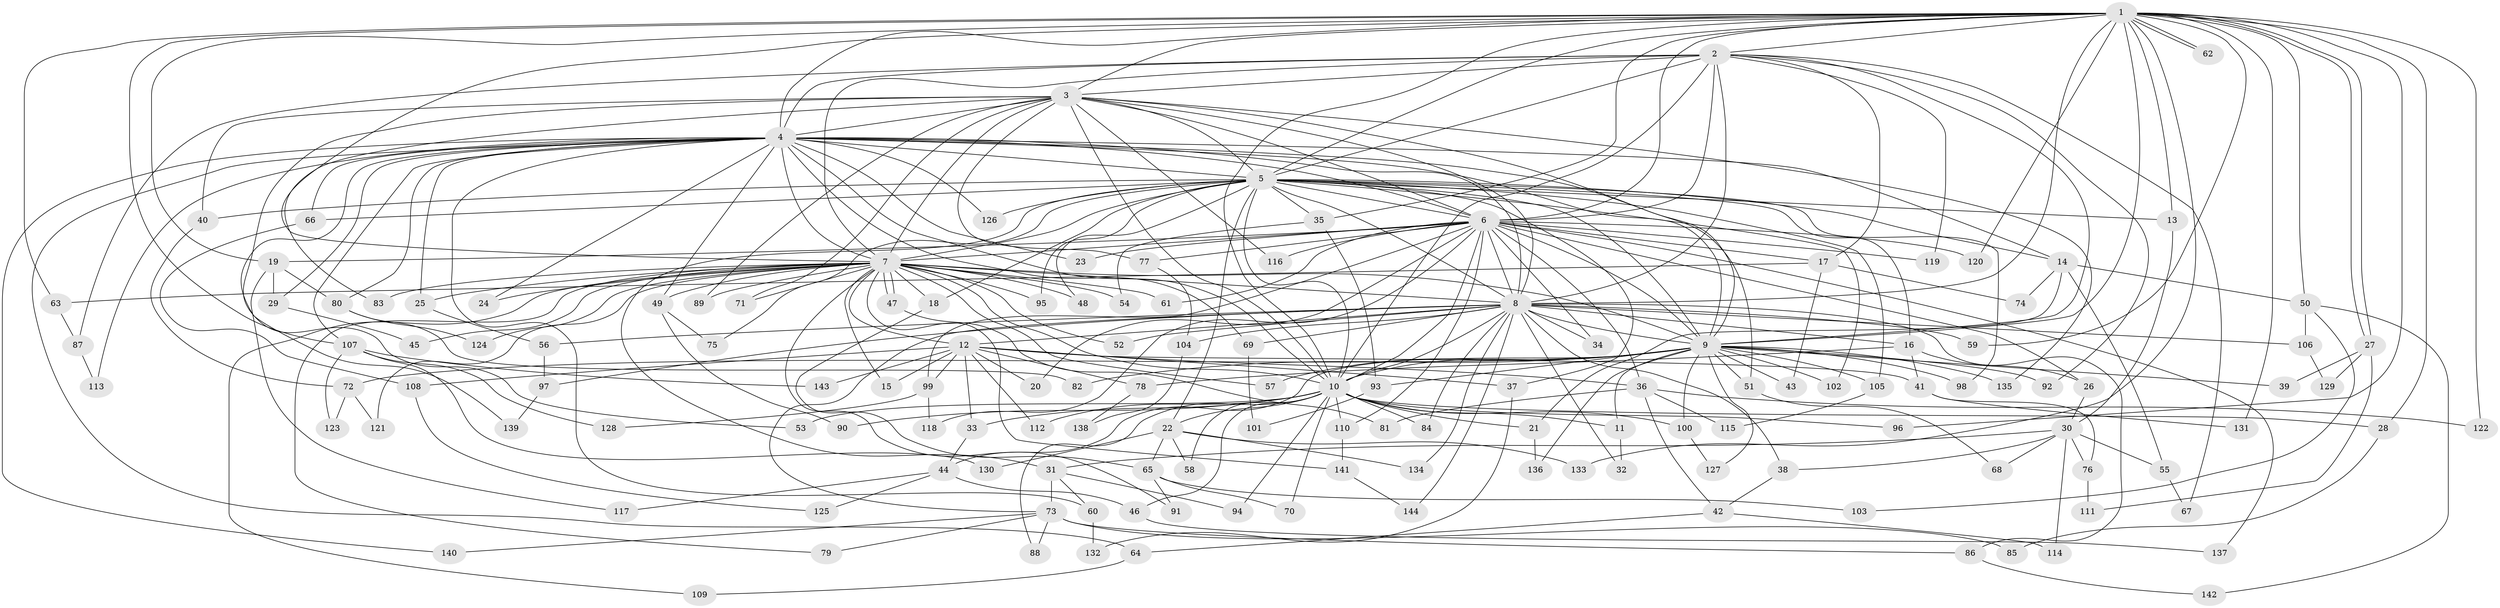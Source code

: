 // Generated by graph-tools (version 1.1) at 2025/10/02/27/25 16:10:58]
// undirected, 144 vertices, 313 edges
graph export_dot {
graph [start="1"]
  node [color=gray90,style=filled];
  1;
  2;
  3;
  4;
  5;
  6;
  7;
  8;
  9;
  10;
  11;
  12;
  13;
  14;
  15;
  16;
  17;
  18;
  19;
  20;
  21;
  22;
  23;
  24;
  25;
  26;
  27;
  28;
  29;
  30;
  31;
  32;
  33;
  34;
  35;
  36;
  37;
  38;
  39;
  40;
  41;
  42;
  43;
  44;
  45;
  46;
  47;
  48;
  49;
  50;
  51;
  52;
  53;
  54;
  55;
  56;
  57;
  58;
  59;
  60;
  61;
  62;
  63;
  64;
  65;
  66;
  67;
  68;
  69;
  70;
  71;
  72;
  73;
  74;
  75;
  76;
  77;
  78;
  79;
  80;
  81;
  82;
  83;
  84;
  85;
  86;
  87;
  88;
  89;
  90;
  91;
  92;
  93;
  94;
  95;
  96;
  97;
  98;
  99;
  100;
  101;
  102;
  103;
  104;
  105;
  106;
  107;
  108;
  109;
  110;
  111;
  112;
  113;
  114;
  115;
  116;
  117;
  118;
  119;
  120;
  121;
  122;
  123;
  124;
  125;
  126;
  127;
  128;
  129;
  130;
  131;
  132;
  133;
  134;
  135;
  136;
  137;
  138;
  139;
  140;
  141;
  142;
  143;
  144;
  1 -- 2;
  1 -- 3;
  1 -- 4;
  1 -- 5;
  1 -- 6;
  1 -- 7;
  1 -- 8;
  1 -- 9;
  1 -- 10;
  1 -- 13;
  1 -- 19;
  1 -- 27;
  1 -- 27;
  1 -- 28;
  1 -- 35;
  1 -- 50;
  1 -- 59;
  1 -- 62;
  1 -- 62;
  1 -- 63;
  1 -- 96;
  1 -- 107;
  1 -- 120;
  1 -- 122;
  1 -- 131;
  1 -- 133;
  2 -- 3;
  2 -- 4;
  2 -- 5;
  2 -- 6;
  2 -- 7;
  2 -- 8;
  2 -- 9;
  2 -- 10;
  2 -- 17;
  2 -- 67;
  2 -- 87;
  2 -- 92;
  2 -- 119;
  3 -- 4;
  3 -- 5;
  3 -- 6;
  3 -- 7;
  3 -- 8;
  3 -- 9;
  3 -- 10;
  3 -- 40;
  3 -- 53;
  3 -- 71;
  3 -- 77;
  3 -- 83;
  3 -- 89;
  3 -- 116;
  3 -- 135;
  4 -- 5;
  4 -- 6;
  4 -- 7;
  4 -- 8;
  4 -- 9;
  4 -- 10;
  4 -- 14;
  4 -- 23;
  4 -- 24;
  4 -- 25;
  4 -- 29;
  4 -- 49;
  4 -- 51;
  4 -- 60;
  4 -- 64;
  4 -- 66;
  4 -- 69;
  4 -- 80;
  4 -- 107;
  4 -- 113;
  4 -- 126;
  4 -- 139;
  4 -- 140;
  5 -- 6;
  5 -- 7;
  5 -- 8;
  5 -- 9;
  5 -- 10;
  5 -- 13;
  5 -- 14;
  5 -- 16;
  5 -- 18;
  5 -- 22;
  5 -- 31;
  5 -- 35;
  5 -- 37;
  5 -- 40;
  5 -- 48;
  5 -- 66;
  5 -- 75;
  5 -- 95;
  5 -- 98;
  5 -- 102;
  5 -- 105;
  5 -- 126;
  6 -- 7;
  6 -- 8;
  6 -- 9;
  6 -- 10;
  6 -- 17;
  6 -- 19;
  6 -- 20;
  6 -- 23;
  6 -- 26;
  6 -- 34;
  6 -- 36;
  6 -- 61;
  6 -- 77;
  6 -- 99;
  6 -- 110;
  6 -- 116;
  6 -- 118;
  6 -- 119;
  6 -- 120;
  6 -- 137;
  7 -- 8;
  7 -- 9;
  7 -- 10;
  7 -- 12;
  7 -- 15;
  7 -- 18;
  7 -- 24;
  7 -- 25;
  7 -- 45;
  7 -- 47;
  7 -- 47;
  7 -- 48;
  7 -- 49;
  7 -- 52;
  7 -- 54;
  7 -- 57;
  7 -- 61;
  7 -- 71;
  7 -- 79;
  7 -- 83;
  7 -- 89;
  7 -- 91;
  7 -- 95;
  7 -- 109;
  7 -- 121;
  7 -- 124;
  7 -- 141;
  8 -- 9;
  8 -- 10;
  8 -- 12;
  8 -- 16;
  8 -- 32;
  8 -- 34;
  8 -- 38;
  8 -- 52;
  8 -- 56;
  8 -- 59;
  8 -- 69;
  8 -- 73;
  8 -- 84;
  8 -- 86;
  8 -- 97;
  8 -- 104;
  8 -- 106;
  8 -- 134;
  8 -- 144;
  9 -- 10;
  9 -- 11;
  9 -- 39;
  9 -- 43;
  9 -- 44;
  9 -- 51;
  9 -- 57;
  9 -- 72;
  9 -- 82;
  9 -- 92;
  9 -- 93;
  9 -- 98;
  9 -- 100;
  9 -- 102;
  9 -- 105;
  9 -- 127;
  9 -- 135;
  9 -- 136;
  10 -- 11;
  10 -- 21;
  10 -- 22;
  10 -- 28;
  10 -- 33;
  10 -- 46;
  10 -- 53;
  10 -- 58;
  10 -- 70;
  10 -- 84;
  10 -- 88;
  10 -- 90;
  10 -- 94;
  10 -- 96;
  10 -- 100;
  10 -- 110;
  10 -- 112;
  11 -- 32;
  12 -- 15;
  12 -- 20;
  12 -- 33;
  12 -- 36;
  12 -- 37;
  12 -- 41;
  12 -- 78;
  12 -- 99;
  12 -- 108;
  12 -- 112;
  12 -- 143;
  13 -- 30;
  14 -- 21;
  14 -- 50;
  14 -- 55;
  14 -- 74;
  16 -- 26;
  16 -- 41;
  16 -- 78;
  17 -- 43;
  17 -- 63;
  17 -- 74;
  18 -- 65;
  19 -- 29;
  19 -- 80;
  19 -- 117;
  21 -- 136;
  22 -- 58;
  22 -- 65;
  22 -- 130;
  22 -- 133;
  22 -- 134;
  25 -- 56;
  26 -- 30;
  27 -- 39;
  27 -- 111;
  27 -- 129;
  28 -- 85;
  29 -- 45;
  30 -- 31;
  30 -- 38;
  30 -- 55;
  30 -- 68;
  30 -- 76;
  30 -- 114;
  31 -- 60;
  31 -- 73;
  31 -- 94;
  33 -- 44;
  35 -- 54;
  35 -- 93;
  36 -- 42;
  36 -- 81;
  36 -- 115;
  36 -- 122;
  37 -- 132;
  38 -- 42;
  40 -- 72;
  41 -- 76;
  41 -- 131;
  42 -- 64;
  42 -- 114;
  44 -- 46;
  44 -- 117;
  44 -- 125;
  46 -- 137;
  47 -- 81;
  49 -- 75;
  49 -- 90;
  50 -- 103;
  50 -- 106;
  50 -- 142;
  51 -- 68;
  55 -- 67;
  56 -- 97;
  60 -- 132;
  63 -- 87;
  64 -- 109;
  65 -- 70;
  65 -- 91;
  65 -- 103;
  66 -- 108;
  69 -- 101;
  72 -- 121;
  72 -- 123;
  73 -- 79;
  73 -- 85;
  73 -- 86;
  73 -- 88;
  73 -- 140;
  76 -- 111;
  77 -- 104;
  78 -- 138;
  80 -- 82;
  80 -- 124;
  86 -- 142;
  87 -- 113;
  93 -- 101;
  97 -- 139;
  99 -- 118;
  99 -- 128;
  100 -- 127;
  104 -- 138;
  105 -- 115;
  106 -- 129;
  107 -- 123;
  107 -- 128;
  107 -- 130;
  107 -- 143;
  108 -- 125;
  110 -- 141;
  141 -- 144;
}
